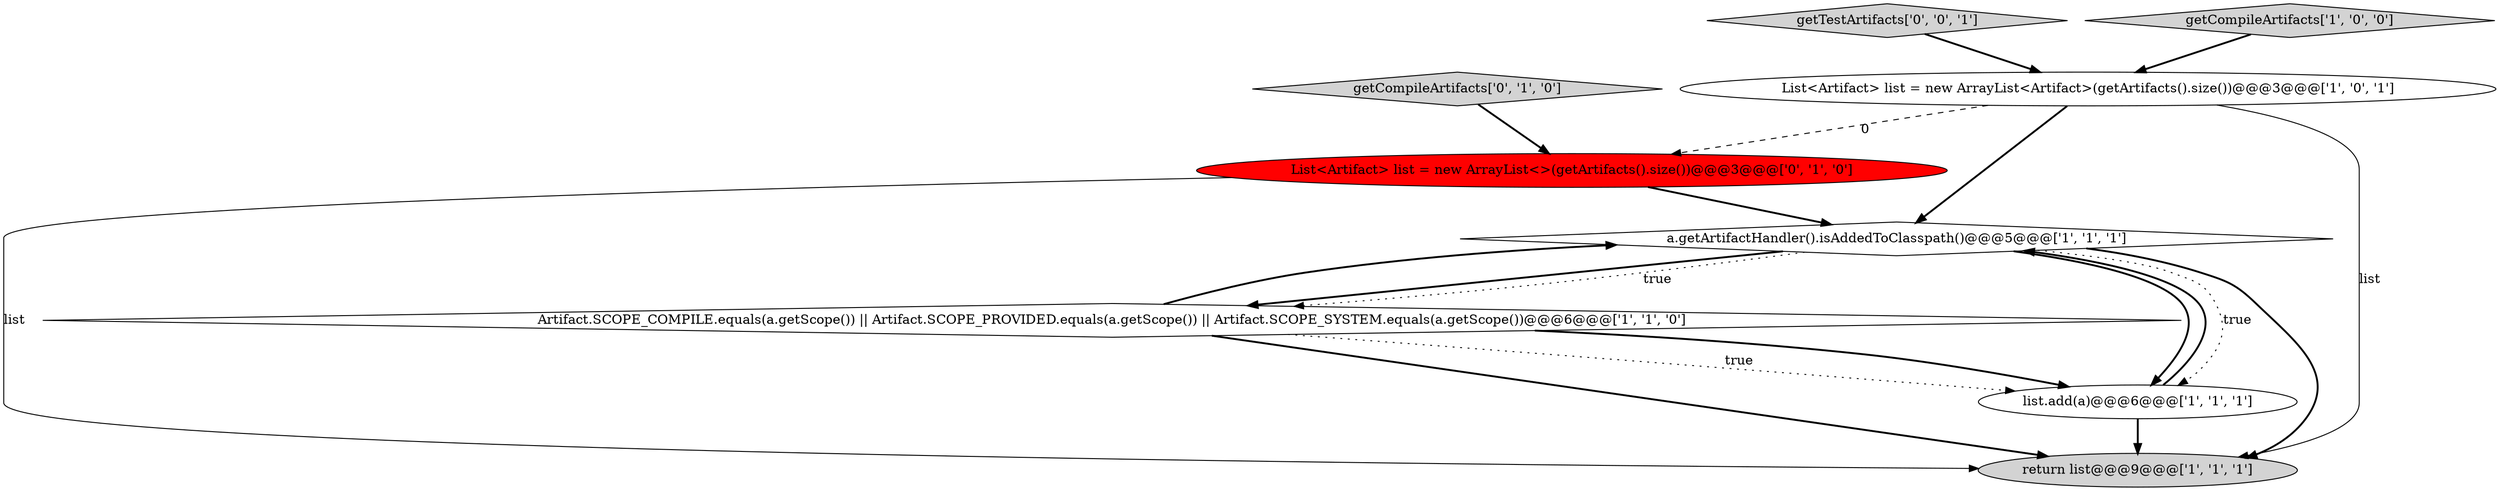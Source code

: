 digraph {
4 [style = filled, label = "List<Artifact> list = new ArrayList<Artifact>(getArtifacts().size())@@@3@@@['1', '0', '1']", fillcolor = white, shape = ellipse image = "AAA0AAABBB1BBB"];
5 [style = filled, label = "return list@@@9@@@['1', '1', '1']", fillcolor = lightgray, shape = ellipse image = "AAA0AAABBB1BBB"];
8 [style = filled, label = "getTestArtifacts['0', '0', '1']", fillcolor = lightgray, shape = diamond image = "AAA0AAABBB3BBB"];
0 [style = filled, label = "Artifact.SCOPE_COMPILE.equals(a.getScope()) || Artifact.SCOPE_PROVIDED.equals(a.getScope()) || Artifact.SCOPE_SYSTEM.equals(a.getScope())@@@6@@@['1', '1', '0']", fillcolor = white, shape = diamond image = "AAA0AAABBB1BBB"];
2 [style = filled, label = "getCompileArtifacts['1', '0', '0']", fillcolor = lightgray, shape = diamond image = "AAA0AAABBB1BBB"];
6 [style = filled, label = "getCompileArtifacts['0', '1', '0']", fillcolor = lightgray, shape = diamond image = "AAA0AAABBB2BBB"];
7 [style = filled, label = "List<Artifact> list = new ArrayList<>(getArtifacts().size())@@@3@@@['0', '1', '0']", fillcolor = red, shape = ellipse image = "AAA1AAABBB2BBB"];
3 [style = filled, label = "a.getArtifactHandler().isAddedToClasspath()@@@5@@@['1', '1', '1']", fillcolor = white, shape = diamond image = "AAA0AAABBB1BBB"];
1 [style = filled, label = "list.add(a)@@@6@@@['1', '1', '1']", fillcolor = white, shape = ellipse image = "AAA0AAABBB1BBB"];
1->3 [style = bold, label=""];
0->3 [style = bold, label=""];
1->5 [style = bold, label=""];
4->3 [style = bold, label=""];
3->5 [style = bold, label=""];
8->4 [style = bold, label=""];
6->7 [style = bold, label=""];
3->1 [style = bold, label=""];
2->4 [style = bold, label=""];
3->1 [style = dotted, label="true"];
0->1 [style = bold, label=""];
7->5 [style = solid, label="list"];
4->7 [style = dashed, label="0"];
7->3 [style = bold, label=""];
3->0 [style = bold, label=""];
4->5 [style = solid, label="list"];
0->5 [style = bold, label=""];
3->0 [style = dotted, label="true"];
0->1 [style = dotted, label="true"];
}
